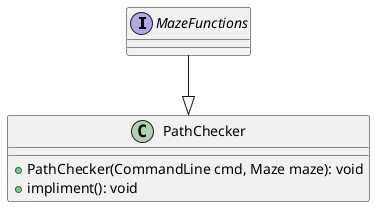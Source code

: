 @startuml SolvingMaze
interface MazeFunctions


MazeFunctions --|> PathChecker

class PathChecker {
    + PathChecker(CommandLine cmd, Maze maze): void
    + impliment(): void
}

@enduml